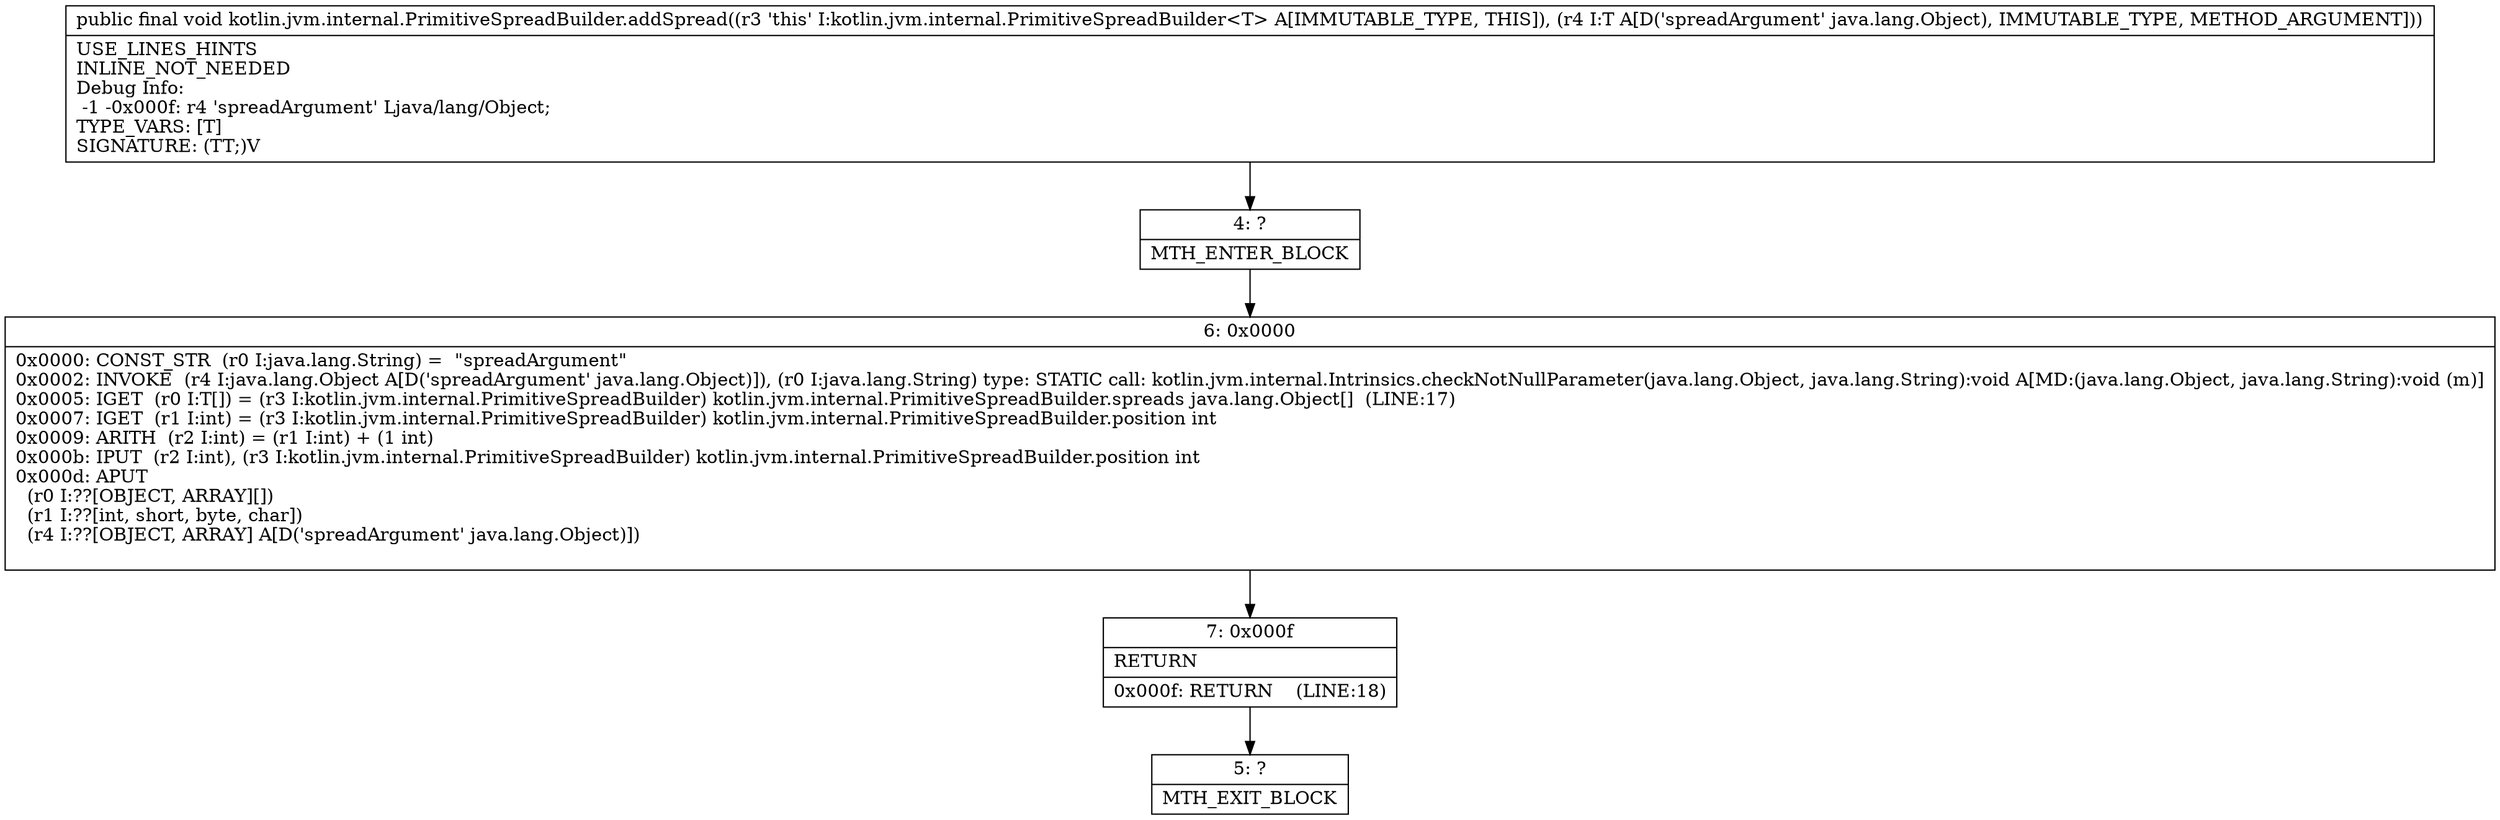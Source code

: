 digraph "CFG forkotlin.jvm.internal.PrimitiveSpreadBuilder.addSpread(Ljava\/lang\/Object;)V" {
Node_4 [shape=record,label="{4\:\ ?|MTH_ENTER_BLOCK\l}"];
Node_6 [shape=record,label="{6\:\ 0x0000|0x0000: CONST_STR  (r0 I:java.lang.String) =  \"spreadArgument\" \l0x0002: INVOKE  (r4 I:java.lang.Object A[D('spreadArgument' java.lang.Object)]), (r0 I:java.lang.String) type: STATIC call: kotlin.jvm.internal.Intrinsics.checkNotNullParameter(java.lang.Object, java.lang.String):void A[MD:(java.lang.Object, java.lang.String):void (m)]\l0x0005: IGET  (r0 I:T[]) = (r3 I:kotlin.jvm.internal.PrimitiveSpreadBuilder) kotlin.jvm.internal.PrimitiveSpreadBuilder.spreads java.lang.Object[]  (LINE:17)\l0x0007: IGET  (r1 I:int) = (r3 I:kotlin.jvm.internal.PrimitiveSpreadBuilder) kotlin.jvm.internal.PrimitiveSpreadBuilder.position int \l0x0009: ARITH  (r2 I:int) = (r1 I:int) + (1 int) \l0x000b: IPUT  (r2 I:int), (r3 I:kotlin.jvm.internal.PrimitiveSpreadBuilder) kotlin.jvm.internal.PrimitiveSpreadBuilder.position int \l0x000d: APUT  \l  (r0 I:??[OBJECT, ARRAY][])\l  (r1 I:??[int, short, byte, char])\l  (r4 I:??[OBJECT, ARRAY] A[D('spreadArgument' java.lang.Object)])\l \l}"];
Node_7 [shape=record,label="{7\:\ 0x000f|RETURN\l|0x000f: RETURN    (LINE:18)\l}"];
Node_5 [shape=record,label="{5\:\ ?|MTH_EXIT_BLOCK\l}"];
MethodNode[shape=record,label="{public final void kotlin.jvm.internal.PrimitiveSpreadBuilder.addSpread((r3 'this' I:kotlin.jvm.internal.PrimitiveSpreadBuilder\<T\> A[IMMUTABLE_TYPE, THIS]), (r4 I:T A[D('spreadArgument' java.lang.Object), IMMUTABLE_TYPE, METHOD_ARGUMENT]))  | USE_LINES_HINTS\lINLINE_NOT_NEEDED\lDebug Info:\l  \-1 \-0x000f: r4 'spreadArgument' Ljava\/lang\/Object;\lTYPE_VARS: [T]\lSIGNATURE: (TT;)V\l}"];
MethodNode -> Node_4;Node_4 -> Node_6;
Node_6 -> Node_7;
Node_7 -> Node_5;
}

